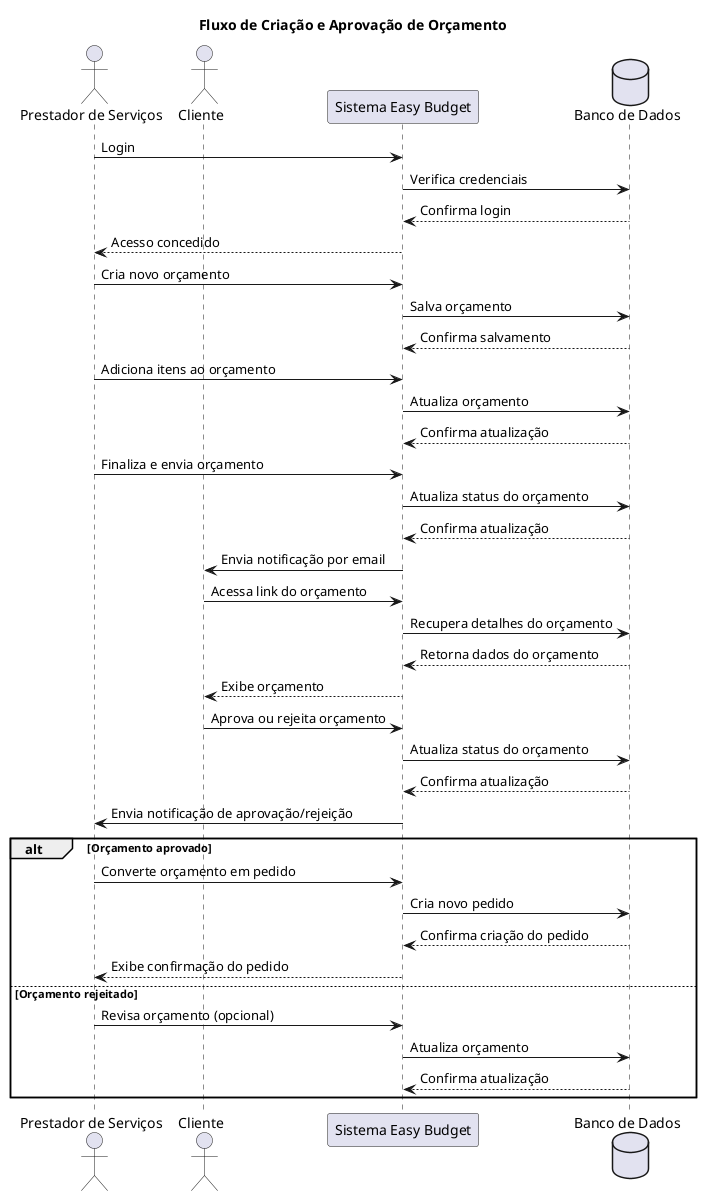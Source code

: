 @startuml Fluxo de Criação e Aprovação de Orçamento
title Fluxo de Criação e Aprovação de Orçamento

actor "Prestador de Serviços" as PS
actor "Cliente" as C
participant "Sistema Easy Budget" as EB
database "Banco de Dados" as DB

PS -> EB: Login
EB -> DB: Verifica credenciais
DB --> EB: Confirma login
EB --> PS: Acesso concedido

PS -> EB: Cria novo orçamento
EB -> DB: Salva orçamento
DB --> EB: Confirma salvamento

PS -> EB: Adiciona itens ao orçamento
EB -> DB: Atualiza orçamento
DB --> EB: Confirma atualização

PS -> EB: Finaliza e envia orçamento
EB -> DB: Atualiza status do orçamento
DB --> EB: Confirma atualização
EB -> C: Envia notificação por email

C -> EB: Acessa link do orçamento
EB -> DB: Recupera detalhes do orçamento
DB --> EB: Retorna dados do orçamento
EB --> C: Exibe orçamento

C -> EB: Aprova ou rejeita orçamento
EB -> DB: Atualiza status do orçamento
DB --> EB: Confirma atualização
EB -> PS: Envia notificação de aprovação/rejeição

alt Orçamento aprovado
PS -> EB: Converte orçamento em pedido
EB -> DB: Cria novo pedido
DB --> EB: Confirma criação do pedido
EB --> PS: Exibe confirmação do pedido
else Orçamento rejeitado
PS -> EB: Revisa orçamento (opcional)
EB -> DB: Atualiza orçamento
DB --> EB: Confirma atualização
end

@enduml
